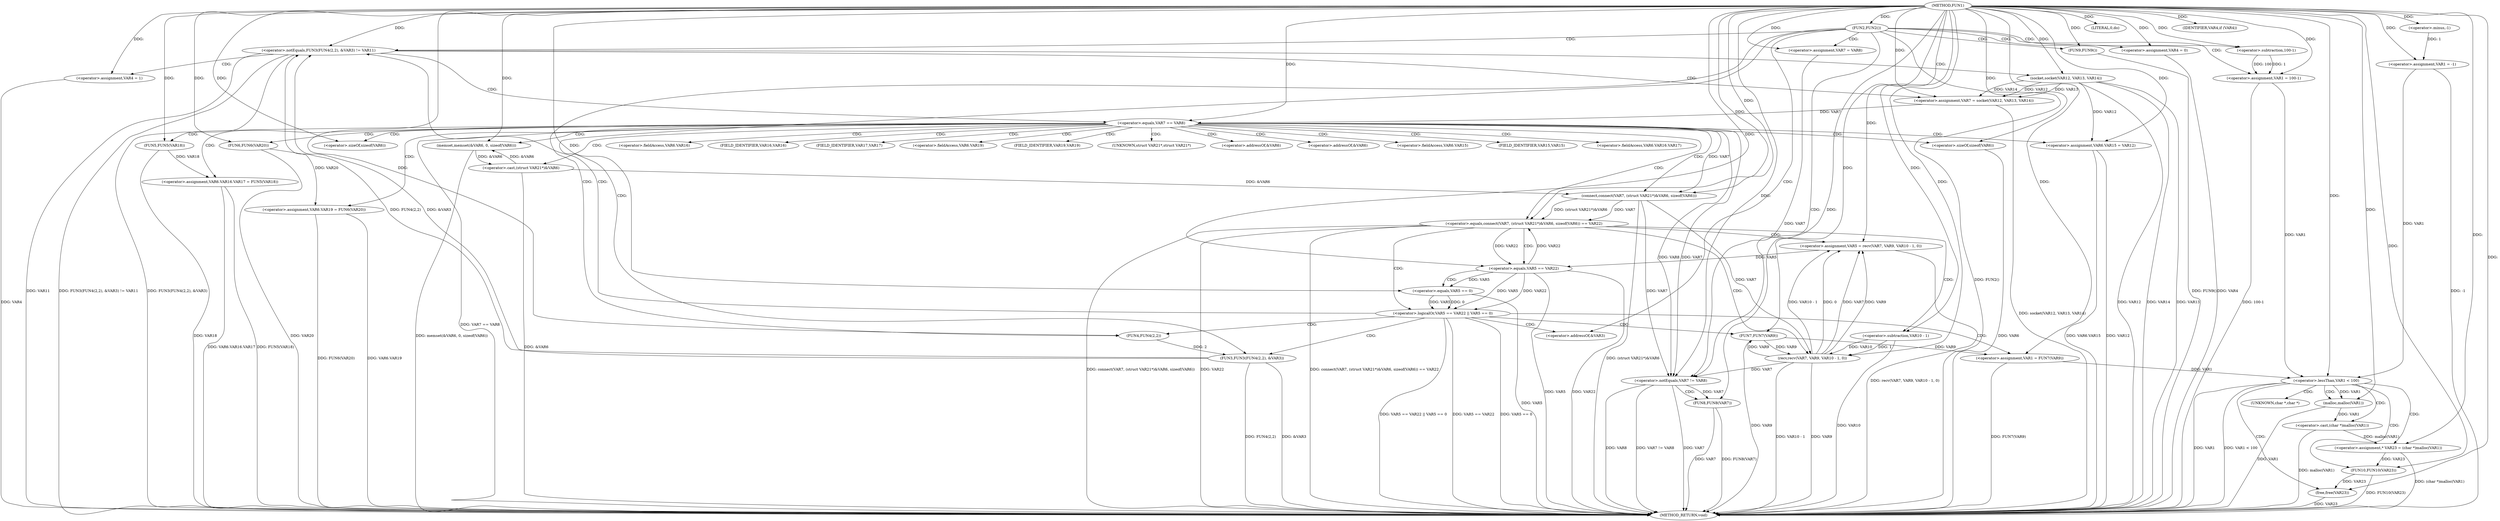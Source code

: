 digraph FUN1 {  
"1000100" [label = "(METHOD,FUN1)" ]
"1000247" [label = "(METHOD_RETURN,void)" ]
"1000103" [label = "(<operator>.assignment,VAR1 = -1)" ]
"1000105" [label = "(<operator>.minus,-1)" ]
"1000108" [label = "(FUN2,FUN2())" ]
"1000113" [label = "(<operator>.assignment,VAR4 = 0)" ]
"1000119" [label = "(<operator>.assignment,VAR7 = VAR8)" ]
"1000126" [label = "(<operator>.notEquals,FUN3(FUN4(2,2), &VAR3) != VAR11)" ]
"1000127" [label = "(FUN3,FUN3(FUN4(2,2), &VAR3))" ]
"1000128" [label = "(FUN4,FUN4(2,2))" ]
"1000136" [label = "(<operator>.assignment,VAR4 = 1)" ]
"1000139" [label = "(<operator>.assignment,VAR7 = socket(VAR12, VAR13, VAR14))" ]
"1000141" [label = "(socket,socket(VAR12, VAR13, VAR14))" ]
"1000146" [label = "(<operator>.equals,VAR7 == VAR8)" ]
"1000151" [label = "(memset,memset(&VAR6, 0, sizeof(VAR6)))" ]
"1000155" [label = "(<operator>.sizeOf,sizeof(VAR6))" ]
"1000157" [label = "(<operator>.assignment,VAR6.VAR15 = VAR12)" ]
"1000162" [label = "(<operator>.assignment,VAR6.VAR16.VAR17 = FUN5(VAR18))" ]
"1000168" [label = "(FUN5,FUN5(VAR18))" ]
"1000170" [label = "(<operator>.assignment,VAR6.VAR19 = FUN6(VAR20))" ]
"1000174" [label = "(FUN6,FUN6(VAR20))" ]
"1000177" [label = "(<operator>.equals,connect(VAR7, (struct VAR21*)&VAR6, sizeof(VAR6)) == VAR22)" ]
"1000178" [label = "(connect,connect(VAR7, (struct VAR21*)&VAR6, sizeof(VAR6)))" ]
"1000180" [label = "(<operator>.cast,(struct VAR21*)&VAR6)" ]
"1000184" [label = "(<operator>.sizeOf,sizeof(VAR6))" ]
"1000189" [label = "(<operator>.assignment,VAR5 = recv(VAR7, VAR9, VAR10 - 1, 0))" ]
"1000191" [label = "(recv,recv(VAR7, VAR9, VAR10 - 1, 0))" ]
"1000194" [label = "(<operator>.subtraction,VAR10 - 1)" ]
"1000199" [label = "(<operator>.logicalOr,VAR5 == VAR22 || VAR5 == 0)" ]
"1000200" [label = "(<operator>.equals,VAR5 == VAR22)" ]
"1000203" [label = "(<operator>.equals,VAR5 == 0)" ]
"1000208" [label = "(<operator>.assignment,VAR1 = FUN7(VAR9))" ]
"1000210" [label = "(FUN7,FUN7(VAR9))" ]
"1000212" [label = "(LITERAL,0,do)" ]
"1000214" [label = "(<operator>.notEquals,VAR7 != VAR8)" ]
"1000218" [label = "(FUN8,FUN8(VAR7))" ]
"1000221" [label = "(IDENTIFIER,VAR4,if (VAR4))" ]
"1000223" [label = "(FUN9,FUN9())" ]
"1000226" [label = "(<operator>.assignment,VAR1 = 100-1)" ]
"1000228" [label = "(<operator>.subtraction,100-1)" ]
"1000232" [label = "(<operator>.lessThan,VAR1 < 100)" ]
"1000237" [label = "(<operator>.assignment,* VAR23 = (char *)malloc(VAR1))" ]
"1000239" [label = "(<operator>.cast,(char *)malloc(VAR1))" ]
"1000241" [label = "(malloc,malloc(VAR1))" ]
"1000243" [label = "(FUN10,FUN10(VAR23))" ]
"1000245" [label = "(free,free(VAR23))" ]
"1000131" [label = "(<operator>.addressOf,&VAR3)" ]
"1000152" [label = "(<operator>.addressOf,&VAR6)" ]
"1000158" [label = "(<operator>.fieldAccess,VAR6.VAR15)" ]
"1000160" [label = "(FIELD_IDENTIFIER,VAR15,VAR15)" ]
"1000163" [label = "(<operator>.fieldAccess,VAR6.VAR16.VAR17)" ]
"1000164" [label = "(<operator>.fieldAccess,VAR6.VAR16)" ]
"1000166" [label = "(FIELD_IDENTIFIER,VAR16,VAR16)" ]
"1000167" [label = "(FIELD_IDENTIFIER,VAR17,VAR17)" ]
"1000171" [label = "(<operator>.fieldAccess,VAR6.VAR19)" ]
"1000173" [label = "(FIELD_IDENTIFIER,VAR19,VAR19)" ]
"1000181" [label = "(UNKNOWN,struct VAR21*,struct VAR21*)" ]
"1000182" [label = "(<operator>.addressOf,&VAR6)" ]
"1000240" [label = "(UNKNOWN,char *,char *)" ]
  "1000141" -> "1000247"  [ label = "DDG: VAR12"] 
  "1000184" -> "1000247"  [ label = "DDG: VAR6"] 
  "1000168" -> "1000247"  [ label = "DDG: VAR18"] 
  "1000126" -> "1000247"  [ label = "DDG: FUN3(FUN4(2,2), &VAR3)"] 
  "1000126" -> "1000247"  [ label = "DDG: VAR11"] 
  "1000127" -> "1000247"  [ label = "DDG: FUN4(2,2)"] 
  "1000157" -> "1000247"  [ label = "DDG: VAR12"] 
  "1000180" -> "1000247"  [ label = "DDG: &VAR6"] 
  "1000177" -> "1000247"  [ label = "DDG: connect(VAR7, (struct VAR21*)&VAR6, sizeof(VAR6))"] 
  "1000162" -> "1000247"  [ label = "DDG: FUN5(VAR18)"] 
  "1000177" -> "1000247"  [ label = "DDG: VAR22"] 
  "1000126" -> "1000247"  [ label = "DDG: FUN3(FUN4(2,2), &VAR3) != VAR11"] 
  "1000191" -> "1000247"  [ label = "DDG: VAR10 - 1"] 
  "1000200" -> "1000247"  [ label = "DDG: VAR5"] 
  "1000223" -> "1000247"  [ label = "DDG: FUN9()"] 
  "1000108" -> "1000247"  [ label = "DDG: FUN2()"] 
  "1000208" -> "1000247"  [ label = "DDG: FUN7(VAR9)"] 
  "1000151" -> "1000247"  [ label = "DDG: memset(&VAR6, 0, sizeof(VAR6))"] 
  "1000237" -> "1000247"  [ label = "DDG: (char *)malloc(VAR1)"] 
  "1000232" -> "1000247"  [ label = "DDG: VAR1"] 
  "1000199" -> "1000247"  [ label = "DDG: VAR5 == VAR22"] 
  "1000214" -> "1000247"  [ label = "DDG: VAR8"] 
  "1000103" -> "1000247"  [ label = "DDG: -1"] 
  "1000218" -> "1000247"  [ label = "DDG: VAR7"] 
  "1000113" -> "1000247"  [ label = "DDG: VAR4"] 
  "1000226" -> "1000247"  [ label = "DDG: 100-1"] 
  "1000214" -> "1000247"  [ label = "DDG: VAR7 != VAR8"] 
  "1000139" -> "1000247"  [ label = "DDG: socket(VAR12, VAR13, VAR14)"] 
  "1000194" -> "1000247"  [ label = "DDG: VAR10"] 
  "1000141" -> "1000247"  [ label = "DDG: VAR14"] 
  "1000157" -> "1000247"  [ label = "DDG: VAR6.VAR15"] 
  "1000189" -> "1000247"  [ label = "DDG: recv(VAR7, VAR9, VAR10 - 1, 0)"] 
  "1000178" -> "1000247"  [ label = "DDG: (struct VAR21*)&VAR6"] 
  "1000218" -> "1000247"  [ label = "DDG: FUN8(VAR7)"] 
  "1000199" -> "1000247"  [ label = "DDG: VAR5 == 0"] 
  "1000199" -> "1000247"  [ label = "DDG: VAR5 == VAR22 || VAR5 == 0"] 
  "1000232" -> "1000247"  [ label = "DDG: VAR1 < 100"] 
  "1000191" -> "1000247"  [ label = "DDG: VAR9"] 
  "1000210" -> "1000247"  [ label = "DDG: VAR9"] 
  "1000141" -> "1000247"  [ label = "DDG: VAR13"] 
  "1000241" -> "1000247"  [ label = "DDG: VAR1"] 
  "1000170" -> "1000247"  [ label = "DDG: VAR6.VAR19"] 
  "1000214" -> "1000247"  [ label = "DDG: VAR7"] 
  "1000177" -> "1000247"  [ label = "DDG: connect(VAR7, (struct VAR21*)&VAR6, sizeof(VAR6)) == VAR22"] 
  "1000162" -> "1000247"  [ label = "DDG: VAR6.VAR16.VAR17"] 
  "1000245" -> "1000247"  [ label = "DDG: VAR23"] 
  "1000146" -> "1000247"  [ label = "DDG: VAR7 == VAR8"] 
  "1000239" -> "1000247"  [ label = "DDG: malloc(VAR1)"] 
  "1000170" -> "1000247"  [ label = "DDG: FUN6(VAR20)"] 
  "1000136" -> "1000247"  [ label = "DDG: VAR4"] 
  "1000243" -> "1000247"  [ label = "DDG: FUN10(VAR23)"] 
  "1000174" -> "1000247"  [ label = "DDG: VAR20"] 
  "1000203" -> "1000247"  [ label = "DDG: VAR5"] 
  "1000127" -> "1000247"  [ label = "DDG: &VAR3"] 
  "1000200" -> "1000247"  [ label = "DDG: VAR22"] 
  "1000105" -> "1000103"  [ label = "DDG: 1"] 
  "1000100" -> "1000103"  [ label = "DDG: "] 
  "1000100" -> "1000105"  [ label = "DDG: "] 
  "1000100" -> "1000108"  [ label = "DDG: "] 
  "1000100" -> "1000113"  [ label = "DDG: "] 
  "1000100" -> "1000119"  [ label = "DDG: "] 
  "1000127" -> "1000126"  [ label = "DDG: FUN4(2,2)"] 
  "1000127" -> "1000126"  [ label = "DDG: &VAR3"] 
  "1000128" -> "1000127"  [ label = "DDG: 2"] 
  "1000100" -> "1000128"  [ label = "DDG: "] 
  "1000100" -> "1000126"  [ label = "DDG: "] 
  "1000100" -> "1000136"  [ label = "DDG: "] 
  "1000141" -> "1000139"  [ label = "DDG: VAR12"] 
  "1000141" -> "1000139"  [ label = "DDG: VAR13"] 
  "1000141" -> "1000139"  [ label = "DDG: VAR14"] 
  "1000100" -> "1000139"  [ label = "DDG: "] 
  "1000100" -> "1000141"  [ label = "DDG: "] 
  "1000139" -> "1000146"  [ label = "DDG: VAR7"] 
  "1000100" -> "1000146"  [ label = "DDG: "] 
  "1000180" -> "1000151"  [ label = "DDG: &VAR6"] 
  "1000100" -> "1000151"  [ label = "DDG: "] 
  "1000100" -> "1000155"  [ label = "DDG: "] 
  "1000141" -> "1000157"  [ label = "DDG: VAR12"] 
  "1000100" -> "1000157"  [ label = "DDG: "] 
  "1000168" -> "1000162"  [ label = "DDG: VAR18"] 
  "1000100" -> "1000168"  [ label = "DDG: "] 
  "1000174" -> "1000170"  [ label = "DDG: VAR20"] 
  "1000100" -> "1000174"  [ label = "DDG: "] 
  "1000178" -> "1000177"  [ label = "DDG: VAR7"] 
  "1000178" -> "1000177"  [ label = "DDG: (struct VAR21*)&VAR6"] 
  "1000146" -> "1000178"  [ label = "DDG: VAR7"] 
  "1000100" -> "1000178"  [ label = "DDG: "] 
  "1000180" -> "1000178"  [ label = "DDG: &VAR6"] 
  "1000151" -> "1000180"  [ label = "DDG: &VAR6"] 
  "1000100" -> "1000184"  [ label = "DDG: "] 
  "1000200" -> "1000177"  [ label = "DDG: VAR22"] 
  "1000100" -> "1000177"  [ label = "DDG: "] 
  "1000191" -> "1000189"  [ label = "DDG: VAR7"] 
  "1000191" -> "1000189"  [ label = "DDG: VAR9"] 
  "1000191" -> "1000189"  [ label = "DDG: VAR10 - 1"] 
  "1000191" -> "1000189"  [ label = "DDG: 0"] 
  "1000100" -> "1000189"  [ label = "DDG: "] 
  "1000178" -> "1000191"  [ label = "DDG: VAR7"] 
  "1000100" -> "1000191"  [ label = "DDG: "] 
  "1000210" -> "1000191"  [ label = "DDG: VAR9"] 
  "1000194" -> "1000191"  [ label = "DDG: VAR10"] 
  "1000194" -> "1000191"  [ label = "DDG: 1"] 
  "1000100" -> "1000194"  [ label = "DDG: "] 
  "1000200" -> "1000199"  [ label = "DDG: VAR5"] 
  "1000200" -> "1000199"  [ label = "DDG: VAR22"] 
  "1000189" -> "1000200"  [ label = "DDG: VAR5"] 
  "1000100" -> "1000200"  [ label = "DDG: "] 
  "1000177" -> "1000200"  [ label = "DDG: VAR22"] 
  "1000203" -> "1000199"  [ label = "DDG: VAR5"] 
  "1000203" -> "1000199"  [ label = "DDG: 0"] 
  "1000200" -> "1000203"  [ label = "DDG: VAR5"] 
  "1000100" -> "1000203"  [ label = "DDG: "] 
  "1000210" -> "1000208"  [ label = "DDG: VAR9"] 
  "1000100" -> "1000208"  [ label = "DDG: "] 
  "1000191" -> "1000210"  [ label = "DDG: VAR9"] 
  "1000100" -> "1000210"  [ label = "DDG: "] 
  "1000100" -> "1000212"  [ label = "DDG: "] 
  "1000178" -> "1000214"  [ label = "DDG: VAR7"] 
  "1000119" -> "1000214"  [ label = "DDG: VAR7"] 
  "1000146" -> "1000214"  [ label = "DDG: VAR7"] 
  "1000191" -> "1000214"  [ label = "DDG: VAR7"] 
  "1000100" -> "1000214"  [ label = "DDG: "] 
  "1000146" -> "1000214"  [ label = "DDG: VAR8"] 
  "1000214" -> "1000218"  [ label = "DDG: VAR7"] 
  "1000100" -> "1000218"  [ label = "DDG: "] 
  "1000100" -> "1000221"  [ label = "DDG: "] 
  "1000100" -> "1000223"  [ label = "DDG: "] 
  "1000228" -> "1000226"  [ label = "DDG: 100"] 
  "1000228" -> "1000226"  [ label = "DDG: 1"] 
  "1000100" -> "1000226"  [ label = "DDG: "] 
  "1000100" -> "1000228"  [ label = "DDG: "] 
  "1000226" -> "1000232"  [ label = "DDG: VAR1"] 
  "1000208" -> "1000232"  [ label = "DDG: VAR1"] 
  "1000103" -> "1000232"  [ label = "DDG: VAR1"] 
  "1000100" -> "1000232"  [ label = "DDG: "] 
  "1000239" -> "1000237"  [ label = "DDG: malloc(VAR1)"] 
  "1000100" -> "1000237"  [ label = "DDG: "] 
  "1000241" -> "1000239"  [ label = "DDG: VAR1"] 
  "1000232" -> "1000241"  [ label = "DDG: VAR1"] 
  "1000100" -> "1000241"  [ label = "DDG: "] 
  "1000237" -> "1000243"  [ label = "DDG: VAR23"] 
  "1000100" -> "1000243"  [ label = "DDG: "] 
  "1000243" -> "1000245"  [ label = "DDG: VAR23"] 
  "1000100" -> "1000245"  [ label = "DDG: "] 
  "1000108" -> "1000127"  [ label = "CDG: "] 
  "1000108" -> "1000128"  [ label = "CDG: "] 
  "1000108" -> "1000214"  [ label = "CDG: "] 
  "1000108" -> "1000126"  [ label = "CDG: "] 
  "1000108" -> "1000226"  [ label = "CDG: "] 
  "1000108" -> "1000119"  [ label = "CDG: "] 
  "1000108" -> "1000131"  [ label = "CDG: "] 
  "1000108" -> "1000113"  [ label = "CDG: "] 
  "1000108" -> "1000228"  [ label = "CDG: "] 
  "1000108" -> "1000223"  [ label = "CDG: "] 
  "1000126" -> "1000141"  [ label = "CDG: "] 
  "1000126" -> "1000139"  [ label = "CDG: "] 
  "1000126" -> "1000146"  [ label = "CDG: "] 
  "1000126" -> "1000136"  [ label = "CDG: "] 
  "1000146" -> "1000164"  [ label = "CDG: "] 
  "1000146" -> "1000174"  [ label = "CDG: "] 
  "1000146" -> "1000182"  [ label = "CDG: "] 
  "1000146" -> "1000166"  [ label = "CDG: "] 
  "1000146" -> "1000180"  [ label = "CDG: "] 
  "1000146" -> "1000157"  [ label = "CDG: "] 
  "1000146" -> "1000167"  [ label = "CDG: "] 
  "1000146" -> "1000151"  [ label = "CDG: "] 
  "1000146" -> "1000160"  [ label = "CDG: "] 
  "1000146" -> "1000152"  [ label = "CDG: "] 
  "1000146" -> "1000163"  [ label = "CDG: "] 
  "1000146" -> "1000168"  [ label = "CDG: "] 
  "1000146" -> "1000178"  [ label = "CDG: "] 
  "1000146" -> "1000173"  [ label = "CDG: "] 
  "1000146" -> "1000158"  [ label = "CDG: "] 
  "1000146" -> "1000155"  [ label = "CDG: "] 
  "1000146" -> "1000170"  [ label = "CDG: "] 
  "1000146" -> "1000171"  [ label = "CDG: "] 
  "1000146" -> "1000184"  [ label = "CDG: "] 
  "1000146" -> "1000177"  [ label = "CDG: "] 
  "1000146" -> "1000162"  [ label = "CDG: "] 
  "1000146" -> "1000181"  [ label = "CDG: "] 
  "1000177" -> "1000200"  [ label = "CDG: "] 
  "1000177" -> "1000191"  [ label = "CDG: "] 
  "1000177" -> "1000199"  [ label = "CDG: "] 
  "1000177" -> "1000194"  [ label = "CDG: "] 
  "1000177" -> "1000189"  [ label = "CDG: "] 
  "1000199" -> "1000208"  [ label = "CDG: "] 
  "1000199" -> "1000210"  [ label = "CDG: "] 
  "1000199" -> "1000127"  [ label = "CDG: "] 
  "1000199" -> "1000128"  [ label = "CDG: "] 
  "1000199" -> "1000126"  [ label = "CDG: "] 
  "1000199" -> "1000131"  [ label = "CDG: "] 
  "1000200" -> "1000203"  [ label = "CDG: "] 
  "1000214" -> "1000218"  [ label = "CDG: "] 
  "1000232" -> "1000243"  [ label = "CDG: "] 
  "1000232" -> "1000240"  [ label = "CDG: "] 
  "1000232" -> "1000245"  [ label = "CDG: "] 
  "1000232" -> "1000239"  [ label = "CDG: "] 
  "1000232" -> "1000237"  [ label = "CDG: "] 
  "1000232" -> "1000241"  [ label = "CDG: "] 
}
